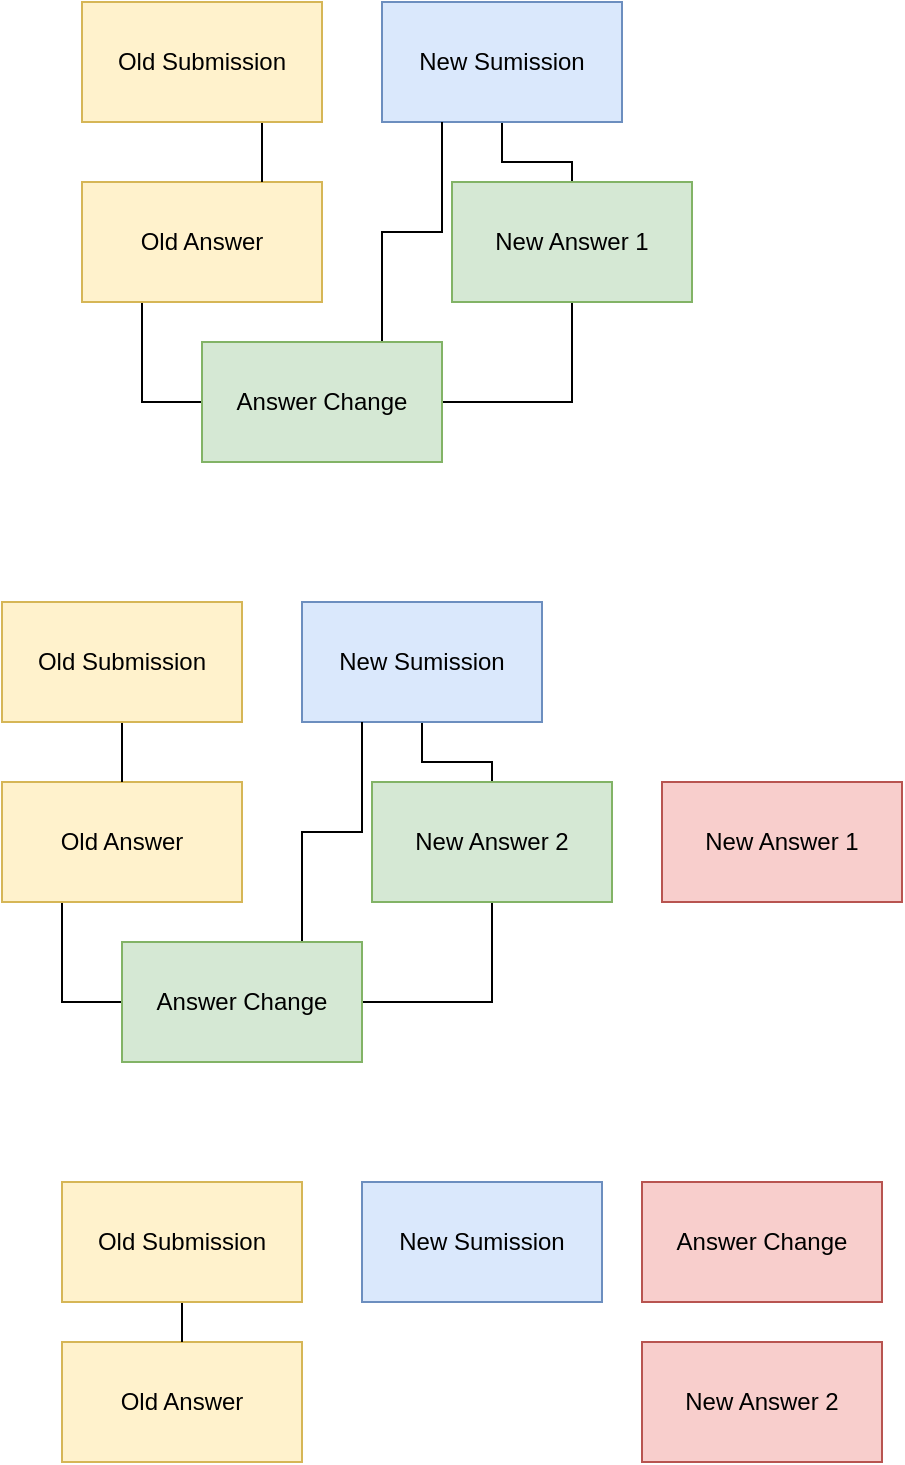 <mxfile version="15.2.5" type="device"><diagram id="6lQhEt4XIxRfaLTdnFEs" name="Page-1"><mxGraphModel dx="1422" dy="812" grid="1" gridSize="10" guides="1" tooltips="1" connect="1" arrows="1" fold="1" page="1" pageScale="1" pageWidth="850" pageHeight="1100" math="0" shadow="0"><root><mxCell id="0"/><mxCell id="1" parent="0"/><mxCell id="crj9onXLoNjxBsCj86df-11" style="edgeStyle=orthogonalEdgeStyle;rounded=0;orthogonalLoop=1;jettySize=auto;html=1;exitX=0.5;exitY=1;exitDx=0;exitDy=0;entryX=0.5;entryY=0;entryDx=0;entryDy=0;endArrow=none;endFill=0;" parent="1" source="crj9onXLoNjxBsCj86df-4" target="crj9onXLoNjxBsCj86df-5" edge="1"><mxGeometry relative="1" as="geometry"/></mxCell><mxCell id="crj9onXLoNjxBsCj86df-4" value="New Sumission" style="rounded=0;whiteSpace=wrap;html=1;fillColor=#dae8fc;strokeColor=#6c8ebf;" parent="1" vertex="1"><mxGeometry x="350" y="40" width="120" height="60" as="geometry"/></mxCell><mxCell id="crj9onXLoNjxBsCj86df-15" style="edgeStyle=orthogonalEdgeStyle;rounded=0;orthogonalLoop=1;jettySize=auto;html=1;exitX=0.5;exitY=1;exitDx=0;exitDy=0;entryX=1;entryY=0.5;entryDx=0;entryDy=0;endArrow=none;endFill=0;" parent="1" source="crj9onXLoNjxBsCj86df-5" target="crj9onXLoNjxBsCj86df-13" edge="1"><mxGeometry relative="1" as="geometry"/></mxCell><mxCell id="crj9onXLoNjxBsCj86df-5" value="New Answer 1" style="rounded=0;whiteSpace=wrap;html=1;fillColor=#d5e8d4;strokeColor=#82b366;" parent="1" vertex="1"><mxGeometry x="385" y="130" width="120" height="60" as="geometry"/></mxCell><mxCell id="crj9onXLoNjxBsCj86df-14" style="edgeStyle=orthogonalEdgeStyle;rounded=0;orthogonalLoop=1;jettySize=auto;html=1;exitX=0.25;exitY=1;exitDx=0;exitDy=0;entryX=0;entryY=0.5;entryDx=0;entryDy=0;endArrow=none;endFill=0;" parent="1" source="crj9onXLoNjxBsCj86df-6" target="crj9onXLoNjxBsCj86df-13" edge="1"><mxGeometry relative="1" as="geometry"/></mxCell><mxCell id="crj9onXLoNjxBsCj86df-6" value="Old Answer" style="rounded=0;whiteSpace=wrap;html=1;fillColor=#fff2cc;strokeColor=#d6b656;" parent="1" vertex="1"><mxGeometry x="200" y="130" width="120" height="60" as="geometry"/></mxCell><mxCell id="crj9onXLoNjxBsCj86df-12" style="edgeStyle=orthogonalEdgeStyle;rounded=0;orthogonalLoop=1;jettySize=auto;html=1;exitX=0.75;exitY=1;exitDx=0;exitDy=0;entryX=0.75;entryY=0;entryDx=0;entryDy=0;endArrow=none;endFill=0;" parent="1" source="crj9onXLoNjxBsCj86df-10" target="crj9onXLoNjxBsCj86df-6" edge="1"><mxGeometry relative="1" as="geometry"/></mxCell><mxCell id="crj9onXLoNjxBsCj86df-10" value="Old Submission" style="rounded=0;whiteSpace=wrap;html=1;fillColor=#fff2cc;strokeColor=#d6b656;" parent="1" vertex="1"><mxGeometry x="200" y="40" width="120" height="60" as="geometry"/></mxCell><mxCell id="crj9onXLoNjxBsCj86df-16" style="edgeStyle=orthogonalEdgeStyle;rounded=0;orthogonalLoop=1;jettySize=auto;html=1;exitX=0.75;exitY=0;exitDx=0;exitDy=0;entryX=0.25;entryY=1;entryDx=0;entryDy=0;endArrow=none;endFill=0;" parent="1" source="crj9onXLoNjxBsCj86df-13" target="crj9onXLoNjxBsCj86df-4" edge="1"><mxGeometry relative="1" as="geometry"/></mxCell><mxCell id="crj9onXLoNjxBsCj86df-13" value="Answer Change" style="rounded=0;whiteSpace=wrap;html=1;fillColor=#d5e8d4;strokeColor=#82b366;" parent="1" vertex="1"><mxGeometry x="260" y="210" width="120" height="60" as="geometry"/></mxCell><mxCell id="crj9onXLoNjxBsCj86df-17" style="edgeStyle=orthogonalEdgeStyle;rounded=0;orthogonalLoop=1;jettySize=auto;html=1;exitX=0.5;exitY=1;exitDx=0;exitDy=0;entryX=0.5;entryY=0;entryDx=0;entryDy=0;endArrow=none;endFill=0;" parent="1" source="crj9onXLoNjxBsCj86df-18" target="crj9onXLoNjxBsCj86df-20" edge="1"><mxGeometry relative="1" as="geometry"/></mxCell><mxCell id="crj9onXLoNjxBsCj86df-18" value="New Sumission" style="rounded=0;whiteSpace=wrap;html=1;fillColor=#dae8fc;strokeColor=#6c8ebf;" parent="1" vertex="1"><mxGeometry x="310" y="340" width="120" height="60" as="geometry"/></mxCell><mxCell id="crj9onXLoNjxBsCj86df-19" style="edgeStyle=orthogonalEdgeStyle;rounded=0;orthogonalLoop=1;jettySize=auto;html=1;exitX=0.5;exitY=1;exitDx=0;exitDy=0;entryX=1;entryY=0.5;entryDx=0;entryDy=0;endArrow=none;endFill=0;" parent="1" source="crj9onXLoNjxBsCj86df-20" target="crj9onXLoNjxBsCj86df-26" edge="1"><mxGeometry relative="1" as="geometry"/></mxCell><mxCell id="crj9onXLoNjxBsCj86df-20" value="New Answer 2" style="rounded=0;whiteSpace=wrap;html=1;fillColor=#d5e8d4;strokeColor=#82b366;" parent="1" vertex="1"><mxGeometry x="345" y="430" width="120" height="60" as="geometry"/></mxCell><mxCell id="crj9onXLoNjxBsCj86df-21" style="edgeStyle=orthogonalEdgeStyle;rounded=0;orthogonalLoop=1;jettySize=auto;html=1;exitX=0.25;exitY=1;exitDx=0;exitDy=0;entryX=0;entryY=0.5;entryDx=0;entryDy=0;endArrow=none;endFill=0;" parent="1" source="crj9onXLoNjxBsCj86df-22" target="crj9onXLoNjxBsCj86df-26" edge="1"><mxGeometry relative="1" as="geometry"/></mxCell><mxCell id="crj9onXLoNjxBsCj86df-22" value="Old Answer" style="rounded=0;whiteSpace=wrap;html=1;fillColor=#fff2cc;strokeColor=#d6b656;" parent="1" vertex="1"><mxGeometry x="160" y="430" width="120" height="60" as="geometry"/></mxCell><mxCell id="crj9onXLoNjxBsCj86df-23" style="edgeStyle=orthogonalEdgeStyle;rounded=0;orthogonalLoop=1;jettySize=auto;html=1;exitX=0.582;exitY=0.994;exitDx=0;exitDy=0;entryX=0.5;entryY=0;entryDx=0;entryDy=0;endArrow=none;endFill=0;exitPerimeter=0;" parent="1" source="crj9onXLoNjxBsCj86df-24" target="crj9onXLoNjxBsCj86df-22" edge="1"><mxGeometry relative="1" as="geometry"/></mxCell><mxCell id="crj9onXLoNjxBsCj86df-24" value="Old Submission" style="rounded=0;whiteSpace=wrap;html=1;fillColor=#fff2cc;strokeColor=#d6b656;" parent="1" vertex="1"><mxGeometry x="160" y="340" width="120" height="60" as="geometry"/></mxCell><mxCell id="crj9onXLoNjxBsCj86df-25" style="edgeStyle=orthogonalEdgeStyle;rounded=0;orthogonalLoop=1;jettySize=auto;html=1;exitX=0.75;exitY=0;exitDx=0;exitDy=0;entryX=0.25;entryY=1;entryDx=0;entryDy=0;endArrow=none;endFill=0;" parent="1" source="crj9onXLoNjxBsCj86df-26" target="crj9onXLoNjxBsCj86df-18" edge="1"><mxGeometry relative="1" as="geometry"/></mxCell><mxCell id="crj9onXLoNjxBsCj86df-26" value="Answer Change" style="rounded=0;whiteSpace=wrap;html=1;fillColor=#d5e8d4;strokeColor=#82b366;" parent="1" vertex="1"><mxGeometry x="220" y="510" width="120" height="60" as="geometry"/></mxCell><mxCell id="crj9onXLoNjxBsCj86df-27" value="New Answer 1" style="rounded=0;whiteSpace=wrap;html=1;fillColor=#f8cecc;strokeColor=#b85450;" parent="1" vertex="1"><mxGeometry x="490" y="430" width="120" height="60" as="geometry"/></mxCell><mxCell id="crj9onXLoNjxBsCj86df-29" value="New Sumission" style="rounded=0;whiteSpace=wrap;html=1;fillColor=#dae8fc;strokeColor=#6c8ebf;" parent="1" vertex="1"><mxGeometry x="340" y="630" width="120" height="60" as="geometry"/></mxCell><mxCell id="crj9onXLoNjxBsCj86df-31" value="New Answer 2" style="rounded=0;whiteSpace=wrap;html=1;fillColor=#f8cecc;strokeColor=#b85450;" parent="1" vertex="1"><mxGeometry x="480" y="710" width="120" height="60" as="geometry"/></mxCell><mxCell id="crj9onXLoNjxBsCj86df-33" value="Old Answer" style="rounded=0;whiteSpace=wrap;html=1;fillColor=#fff2cc;strokeColor=#d6b656;" parent="1" vertex="1"><mxGeometry x="190" y="710" width="120" height="60" as="geometry"/></mxCell><mxCell id="crj9onXLoNjxBsCj86df-34" style="edgeStyle=orthogonalEdgeStyle;rounded=0;orthogonalLoop=1;jettySize=auto;html=1;exitX=0.5;exitY=1;exitDx=0;exitDy=0;entryX=0.5;entryY=0;entryDx=0;entryDy=0;endArrow=none;endFill=0;" parent="1" source="crj9onXLoNjxBsCj86df-35" target="crj9onXLoNjxBsCj86df-33" edge="1"><mxGeometry relative="1" as="geometry"/></mxCell><mxCell id="crj9onXLoNjxBsCj86df-35" value="Old Submission" style="rounded=0;whiteSpace=wrap;html=1;fillColor=#fff2cc;strokeColor=#d6b656;" parent="1" vertex="1"><mxGeometry x="190" y="630" width="120" height="60" as="geometry"/></mxCell><mxCell id="crj9onXLoNjxBsCj86df-37" value="Answer Change" style="rounded=0;whiteSpace=wrap;html=1;fillColor=#f8cecc;strokeColor=#b85450;" parent="1" vertex="1"><mxGeometry x="480" y="630" width="120" height="60" as="geometry"/></mxCell></root></mxGraphModel></diagram></mxfile>